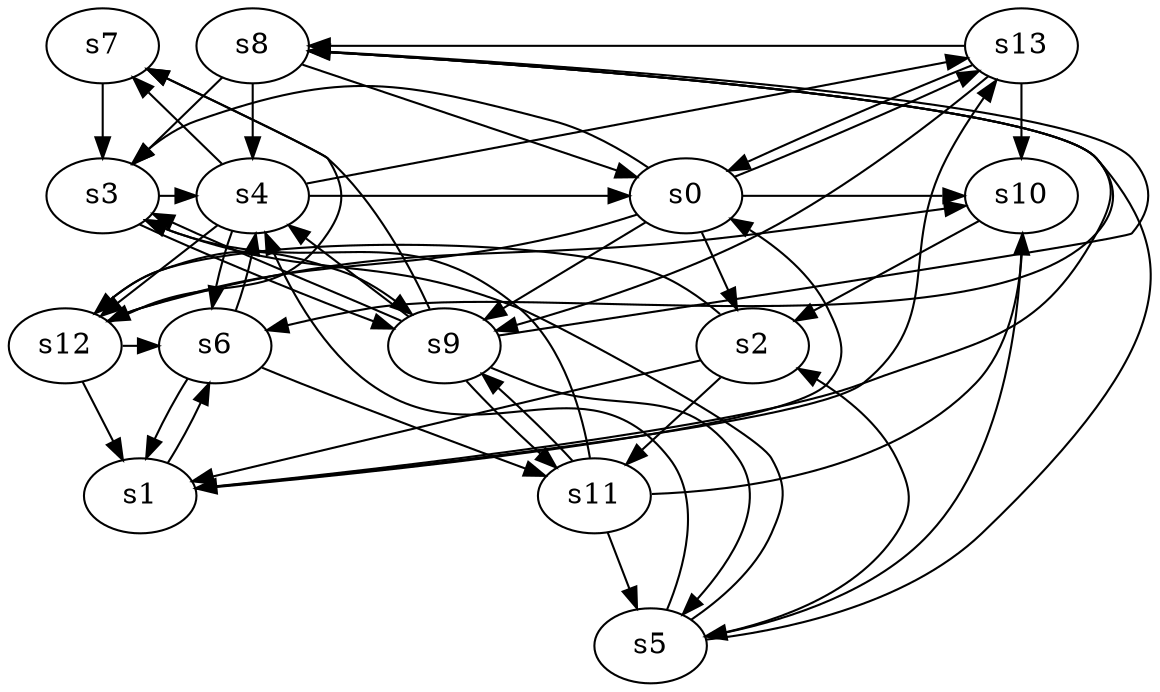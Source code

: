 digraph game_0956_complex_14 {
    s0 [name="s0", player=1];
    s1 [name="s1", player=0];
    s2 [name="s2", player=1, target=1];
    s3 [name="s3", player=0, target=1];
    s4 [name="s4", player=0, target=1];
    s5 [name="s5", player=1];
    s6 [name="s6", player=1];
    s7 [name="s7", player=1];
    s8 [name="s8", player=0];
    s9 [name="s9", player=1, target=1];
    s10 [name="s10", player=0, target=1];
    s11 [name="s11", player=1];
    s12 [name="s12", player=0];
    s13 [name="s13", player=1];

    s0 -> s2;
    s0 -> s3 [constraint="time == 4 || time == 13 || time == 21 || time == 23 || time == 24"];
    s0 -> s9;
    s0 -> s10 [constraint="time == 8 || time == 9 || time == 11 || time == 18"];
    s0 -> s12 [constraint="time % 6 == 0"];
    s0 -> s13 [constraint="time % 3 == 0 && time % 4 == 1"];
    s1 -> s0 [constraint="time % 3 == 2 || time % 2 == 0"];
    s1 -> s6 [constraint="!(time % 5 == 3)"];
    s1 -> s13 [constraint="time % 4 == 2 && time % 5 == 0"];
    s2 -> s1 [constraint="time % 4 == 1 && time % 4 == 3"];
    s2 -> s11;
    s2 -> s12 [constraint="time == 2 || time == 5 || time == 20 || time == 25"];
    s3 -> s4 [constraint="time == 2 || time == 9 || time == 10 || time == 13 || time == 19"];
    s3 -> s9 [constraint="time % 8 == 3"];
    s4 -> s0 [constraint="!(time % 3 == 2)"];
    s4 -> s6 [constraint="time % 2 == 0 || time % 5 == 2"];
    s4 -> s7 [constraint="time % 5 == 0 || time % 2 == 0"];
    s4 -> s12 [constraint="time % 2 == 0 && time % 4 == 0"];
    s4 -> s13 [constraint="!(time % 2 == 1)"];
    s5 -> s2 [constraint="time % 3 == 1 || time % 3 == 1"];
    s5 -> s3 [constraint="time % 3 == 1 || time % 3 == 1"];
    s5 -> s4 [constraint="!(time % 5 == 3)"];
    s5 -> s8 [constraint="time % 3 == 2 || time % 5 == 1"];
    s6 -> s1;
    s6 -> s4 [constraint="time % 3 == 2 && time % 4 == 2"];
    s6 -> s11;
    s7 -> s3;
    s8 -> s0 [constraint="time % 6 == 2"];
    s8 -> s1 [constraint="time % 4 == 2 || time % 3 == 2"];
    s8 -> s3 [constraint="time % 4 == 0"];
    s8 -> s4;
    s8 -> s6 [constraint="time == 0 || time == 11 || time == 15"];
    s9 -> s3 [constraint="time % 2 == 0 && time % 5 == 3"];
    s9 -> s4 [constraint="time % 5 == 0"];
    s9 -> s5 [constraint="!(time % 6 == 2)"];
    s9 -> s7 [constraint="time == 1 || time == 5 || time == 7 || time == 12"];
    s9 -> s8 [constraint="time % 2 == 0 && time % 3 == 2"];
    s9 -> s11 [constraint="time == 1 || time == 2 || time == 13"];
    s10 -> s2;
    s10 -> s5;
    s11 -> s3 [constraint="time == 6 || time == 10"];
    s11 -> s5;
    s11 -> s9 [constraint="time % 3 == 2 && time % 3 == 1"];
    s11 -> s10 [constraint="time % 2 == 0 && time % 5 == 2"];
    s12 -> s1;
    s12 -> s6 [constraint="time == 5"];
    s12 -> s7 [constraint="time % 5 == 4"];
    s12 -> s9 [constraint="!(time % 3 == 2)"];
    s12 -> s10 [constraint="time % 3 == 2 || time % 5 == 4"];
    s13 -> s0 [constraint="time % 2 == 0"];
    s13 -> s8 [constraint="time % 2 == 1"];
    s13 -> s9 [constraint="!(time % 5 == 0)"];
    s13 -> s10;
}

